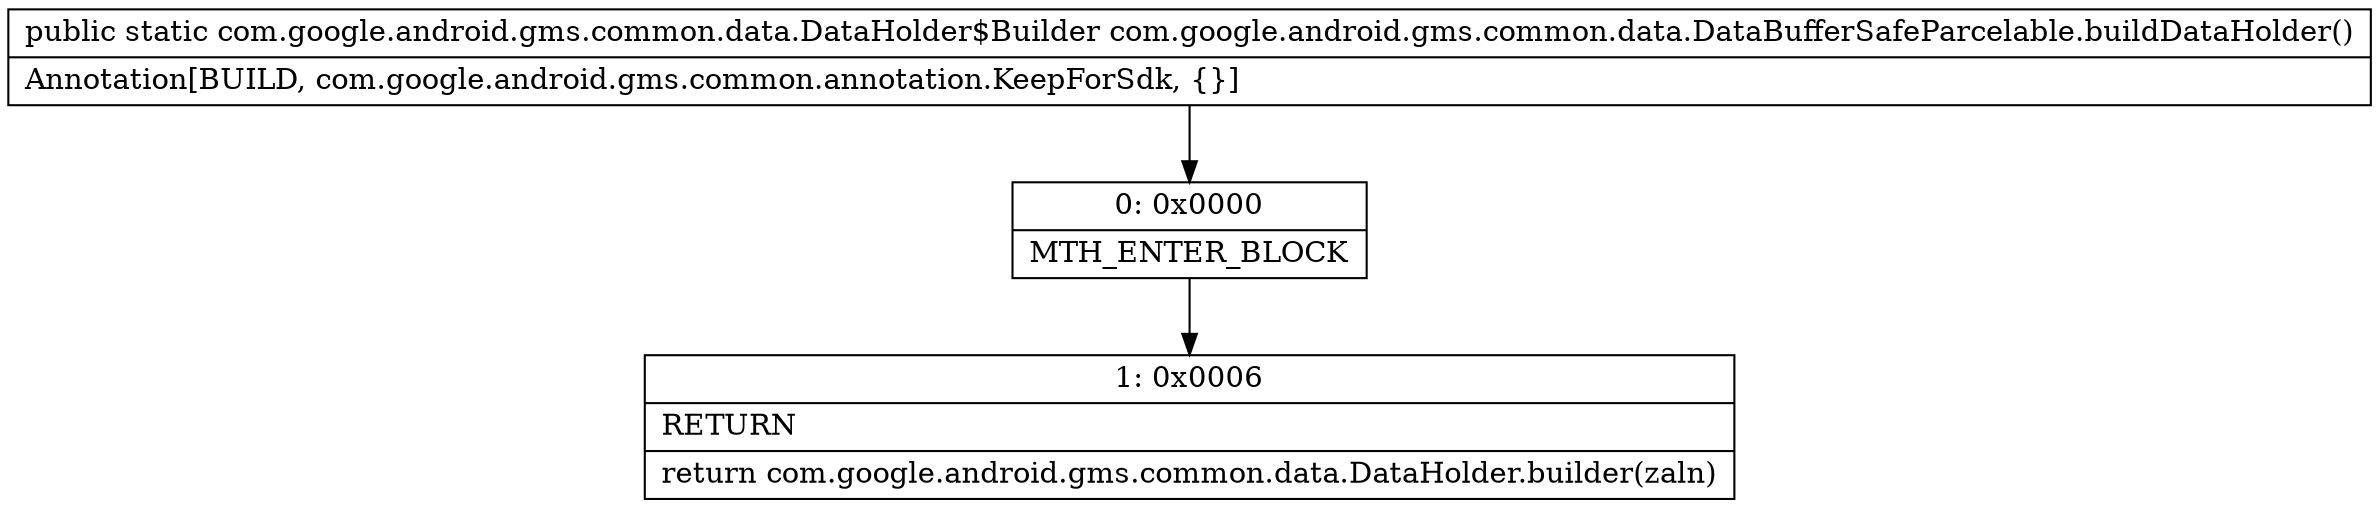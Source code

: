 digraph "CFG forcom.google.android.gms.common.data.DataBufferSafeParcelable.buildDataHolder()Lcom\/google\/android\/gms\/common\/data\/DataHolder$Builder;" {
Node_0 [shape=record,label="{0\:\ 0x0000|MTH_ENTER_BLOCK\l}"];
Node_1 [shape=record,label="{1\:\ 0x0006|RETURN\l|return com.google.android.gms.common.data.DataHolder.builder(zaln)\l}"];
MethodNode[shape=record,label="{public static com.google.android.gms.common.data.DataHolder$Builder com.google.android.gms.common.data.DataBufferSafeParcelable.buildDataHolder()  | Annotation[BUILD, com.google.android.gms.common.annotation.KeepForSdk, \{\}]\l}"];
MethodNode -> Node_0;
Node_0 -> Node_1;
}

